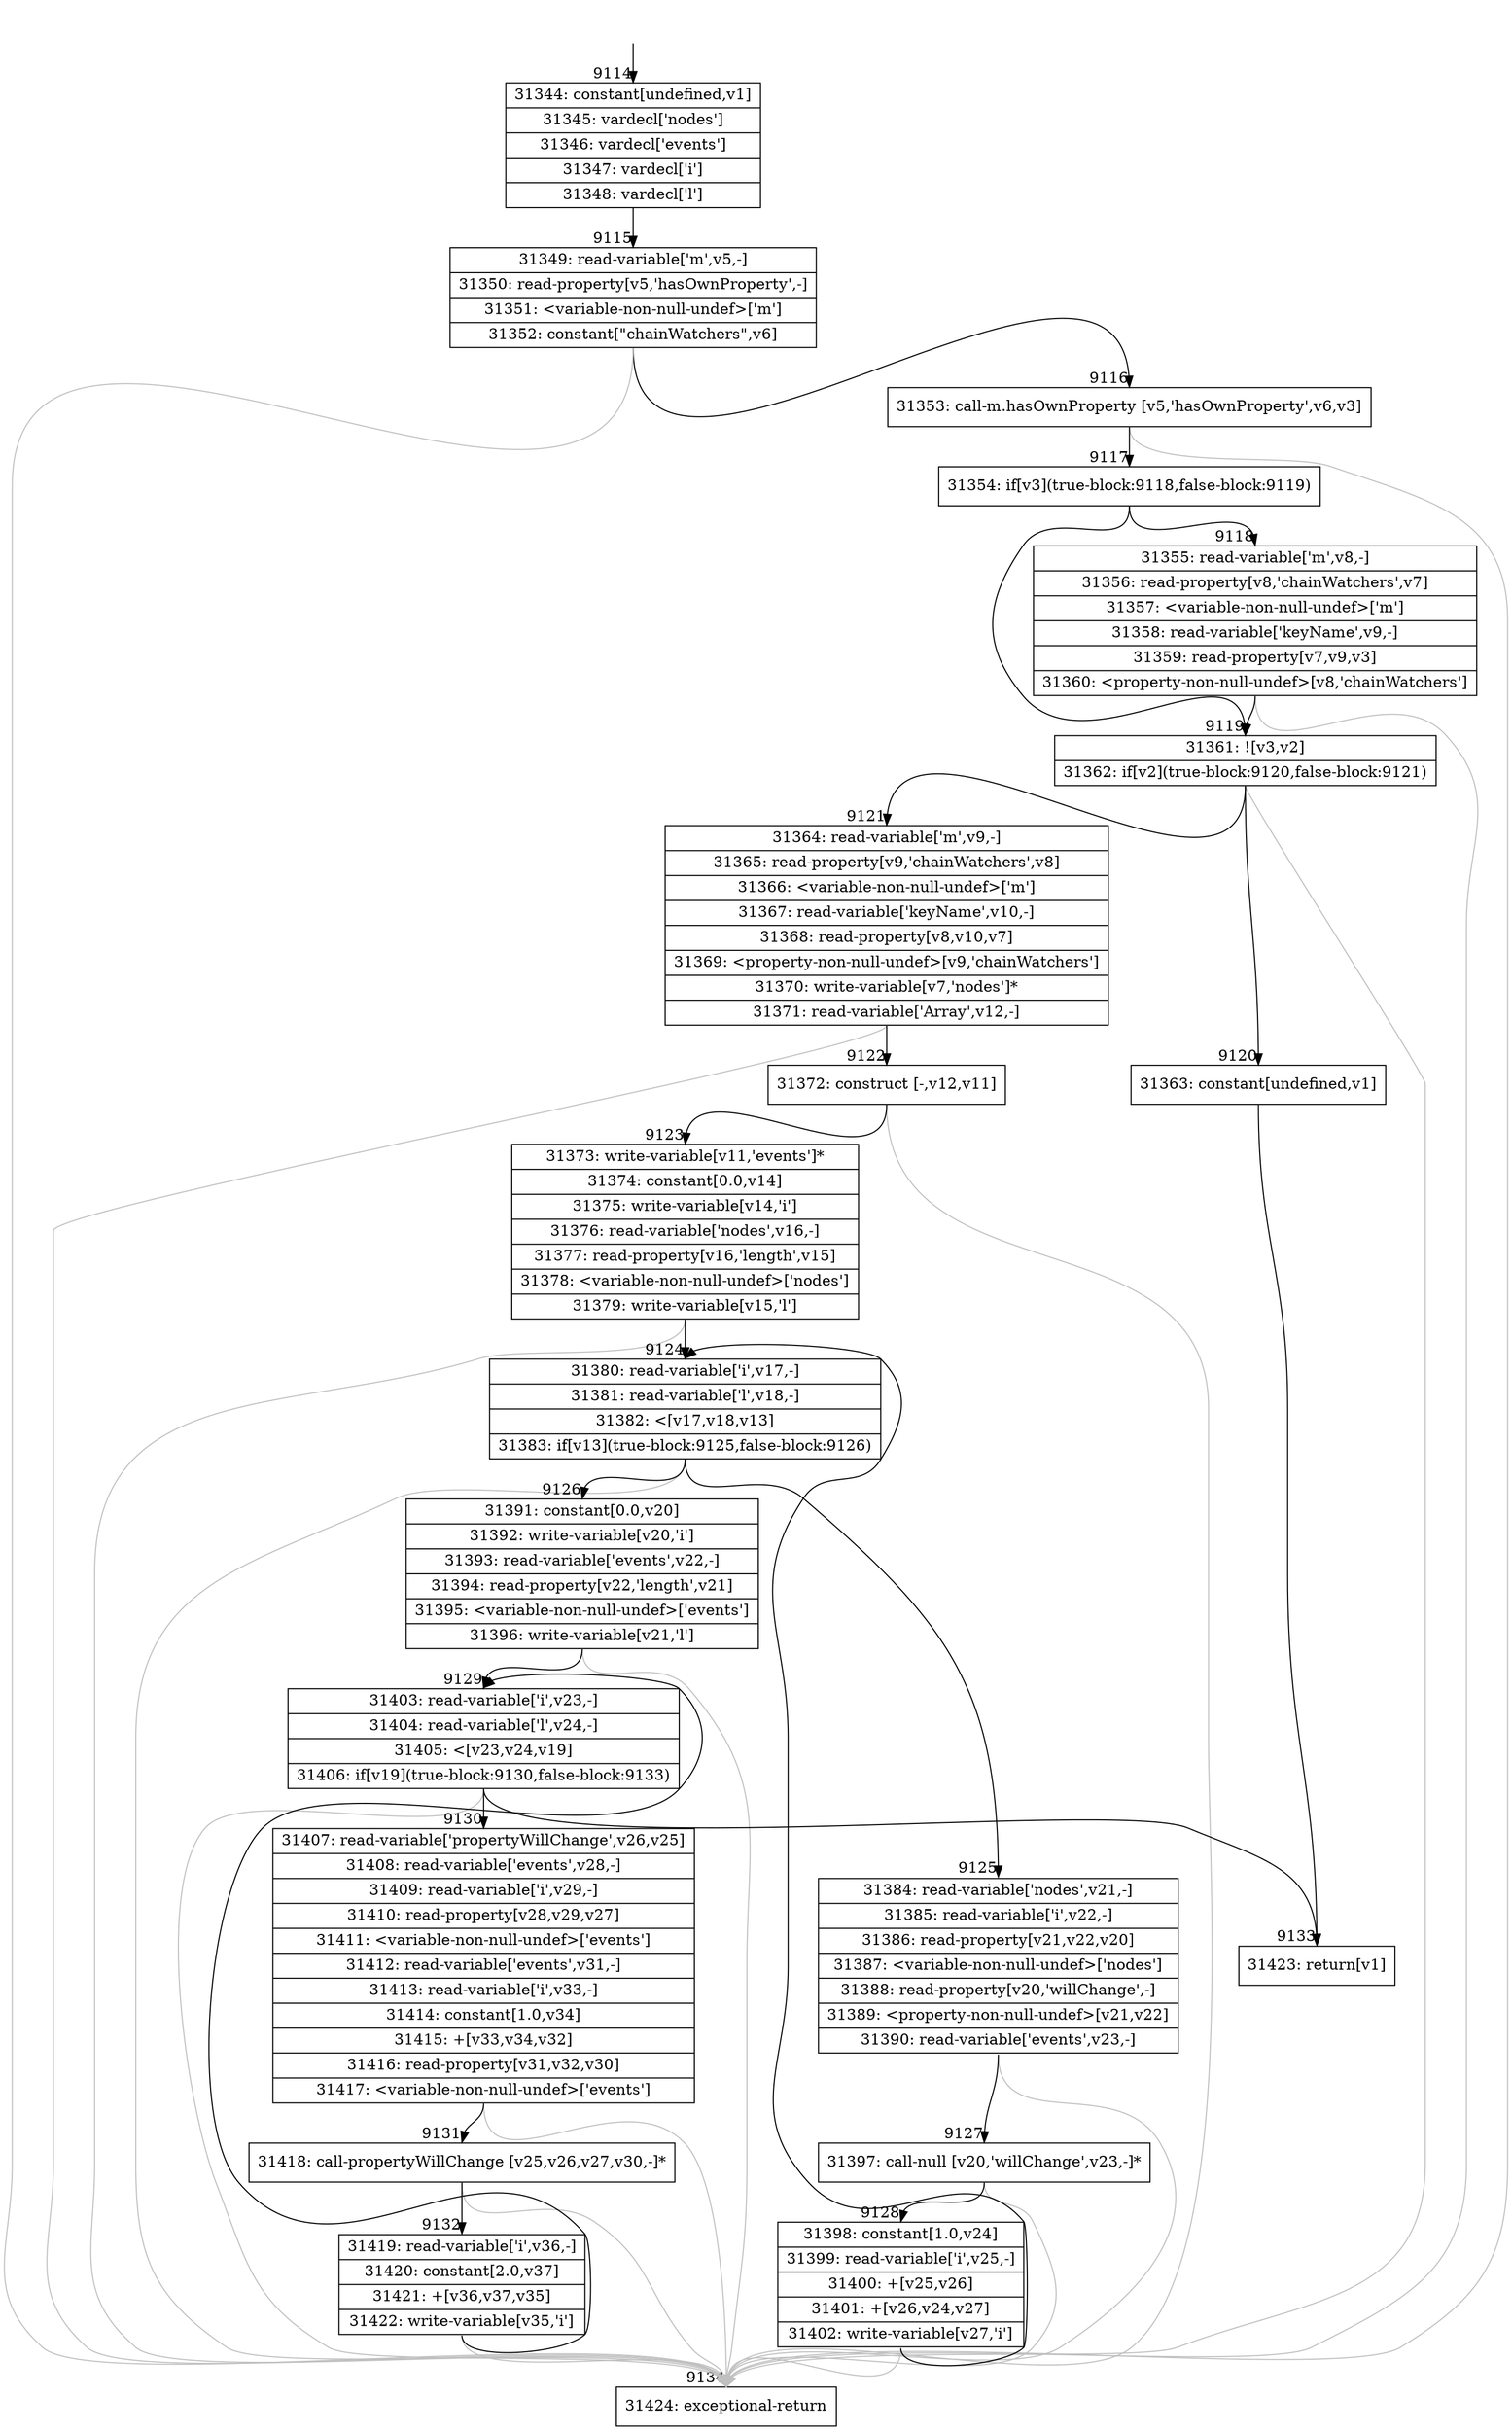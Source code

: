 digraph {
rankdir="TD"
BB_entry773[shape=none,label=""];
BB_entry773 -> BB9114 [tailport=s, headport=n, headlabel="    9114"]
BB9114 [shape=record label="{31344: constant[undefined,v1]|31345: vardecl['nodes']|31346: vardecl['events']|31347: vardecl['i']|31348: vardecl['l']}" ] 
BB9114 -> BB9115 [tailport=s, headport=n, headlabel="      9115"]
BB9115 [shape=record label="{31349: read-variable['m',v5,-]|31350: read-property[v5,'hasOwnProperty',-]|31351: \<variable-non-null-undef\>['m']|31352: constant[\"chainWatchers\",v6]}" ] 
BB9115 -> BB9116 [tailport=s, headport=n, headlabel="      9116"]
BB9115 -> BB9134 [tailport=s, headport=n, color=gray, headlabel="      9134"]
BB9116 [shape=record label="{31353: call-m.hasOwnProperty [v5,'hasOwnProperty',v6,v3]}" ] 
BB9116 -> BB9117 [tailport=s, headport=n, headlabel="      9117"]
BB9116 -> BB9134 [tailport=s, headport=n, color=gray]
BB9117 [shape=record label="{31354: if[v3](true-block:9118,false-block:9119)}" ] 
BB9117 -> BB9119 [tailport=s, headport=n, headlabel="      9119"]
BB9117 -> BB9118 [tailport=s, headport=n, headlabel="      9118"]
BB9118 [shape=record label="{31355: read-variable['m',v8,-]|31356: read-property[v8,'chainWatchers',v7]|31357: \<variable-non-null-undef\>['m']|31358: read-variable['keyName',v9,-]|31359: read-property[v7,v9,v3]|31360: \<property-non-null-undef\>[v8,'chainWatchers']}" ] 
BB9118 -> BB9119 [tailport=s, headport=n]
BB9118 -> BB9134 [tailport=s, headport=n, color=gray]
BB9119 [shape=record label="{31361: ![v3,v2]|31362: if[v2](true-block:9120,false-block:9121)}" ] 
BB9119 -> BB9120 [tailport=s, headport=n, headlabel="      9120"]
BB9119 -> BB9121 [tailport=s, headport=n, headlabel="      9121"]
BB9119 -> BB9134 [tailport=s, headport=n, color=gray]
BB9120 [shape=record label="{31363: constant[undefined,v1]}" ] 
BB9120 -> BB9133 [tailport=s, headport=n, headlabel="      9133"]
BB9121 [shape=record label="{31364: read-variable['m',v9,-]|31365: read-property[v9,'chainWatchers',v8]|31366: \<variable-non-null-undef\>['m']|31367: read-variable['keyName',v10,-]|31368: read-property[v8,v10,v7]|31369: \<property-non-null-undef\>[v9,'chainWatchers']|31370: write-variable[v7,'nodes']*|31371: read-variable['Array',v12,-]}" ] 
BB9121 -> BB9122 [tailport=s, headport=n, headlabel="      9122"]
BB9121 -> BB9134 [tailport=s, headport=n, color=gray]
BB9122 [shape=record label="{31372: construct [-,v12,v11]}" ] 
BB9122 -> BB9123 [tailport=s, headport=n, headlabel="      9123"]
BB9122 -> BB9134 [tailport=s, headport=n, color=gray]
BB9123 [shape=record label="{31373: write-variable[v11,'events']*|31374: constant[0.0,v14]|31375: write-variable[v14,'i']|31376: read-variable['nodes',v16,-]|31377: read-property[v16,'length',v15]|31378: \<variable-non-null-undef\>['nodes']|31379: write-variable[v15,'l']}" ] 
BB9123 -> BB9124 [tailport=s, headport=n, headlabel="      9124"]
BB9123 -> BB9134 [tailport=s, headport=n, color=gray]
BB9124 [shape=record label="{31380: read-variable['i',v17,-]|31381: read-variable['l',v18,-]|31382: \<[v17,v18,v13]|31383: if[v13](true-block:9125,false-block:9126)}" ] 
BB9124 -> BB9125 [tailport=s, headport=n, headlabel="      9125"]
BB9124 -> BB9126 [tailport=s, headport=n, headlabel="      9126"]
BB9124 -> BB9134 [tailport=s, headport=n, color=gray]
BB9125 [shape=record label="{31384: read-variable['nodes',v21,-]|31385: read-variable['i',v22,-]|31386: read-property[v21,v22,v20]|31387: \<variable-non-null-undef\>['nodes']|31388: read-property[v20,'willChange',-]|31389: \<property-non-null-undef\>[v21,v22]|31390: read-variable['events',v23,-]}" ] 
BB9125 -> BB9127 [tailport=s, headport=n, headlabel="      9127"]
BB9125 -> BB9134 [tailport=s, headport=n, color=gray]
BB9126 [shape=record label="{31391: constant[0.0,v20]|31392: write-variable[v20,'i']|31393: read-variable['events',v22,-]|31394: read-property[v22,'length',v21]|31395: \<variable-non-null-undef\>['events']|31396: write-variable[v21,'l']}" ] 
BB9126 -> BB9129 [tailport=s, headport=n, headlabel="      9129"]
BB9126 -> BB9134 [tailport=s, headport=n, color=gray]
BB9127 [shape=record label="{31397: call-null [v20,'willChange',v23,-]*}" ] 
BB9127 -> BB9128 [tailport=s, headport=n, headlabel="      9128"]
BB9127 -> BB9134 [tailport=s, headport=n, color=gray]
BB9128 [shape=record label="{31398: constant[1.0,v24]|31399: read-variable['i',v25,-]|31400: +[v25,v26]|31401: +[v26,v24,v27]|31402: write-variable[v27,'i']}" ] 
BB9128 -> BB9124 [tailport=s, headport=n]
BB9128 -> BB9134 [tailport=s, headport=n, color=gray]
BB9129 [shape=record label="{31403: read-variable['i',v23,-]|31404: read-variable['l',v24,-]|31405: \<[v23,v24,v19]|31406: if[v19](true-block:9130,false-block:9133)}" ] 
BB9129 -> BB9130 [tailport=s, headport=n, headlabel="      9130"]
BB9129 -> BB9133 [tailport=s, headport=n]
BB9129 -> BB9134 [tailport=s, headport=n, color=gray]
BB9130 [shape=record label="{31407: read-variable['propertyWillChange',v26,v25]|31408: read-variable['events',v28,-]|31409: read-variable['i',v29,-]|31410: read-property[v28,v29,v27]|31411: \<variable-non-null-undef\>['events']|31412: read-variable['events',v31,-]|31413: read-variable['i',v33,-]|31414: constant[1.0,v34]|31415: +[v33,v34,v32]|31416: read-property[v31,v32,v30]|31417: \<variable-non-null-undef\>['events']}" ] 
BB9130 -> BB9131 [tailport=s, headport=n, headlabel="      9131"]
BB9130 -> BB9134 [tailport=s, headport=n, color=gray]
BB9131 [shape=record label="{31418: call-propertyWillChange [v25,v26,v27,v30,-]*}" ] 
BB9131 -> BB9132 [tailport=s, headport=n, headlabel="      9132"]
BB9131 -> BB9134 [tailport=s, headport=n, color=gray]
BB9132 [shape=record label="{31419: read-variable['i',v36,-]|31420: constant[2.0,v37]|31421: +[v36,v37,v35]|31422: write-variable[v35,'i']}" ] 
BB9132 -> BB9129 [tailport=s, headport=n]
BB9132 -> BB9134 [tailport=s, headport=n, color=gray]
BB9133 [shape=record label="{31423: return[v1]}" ] 
BB9134 [shape=record label="{31424: exceptional-return}" ] 
//#$~ 16236
}

